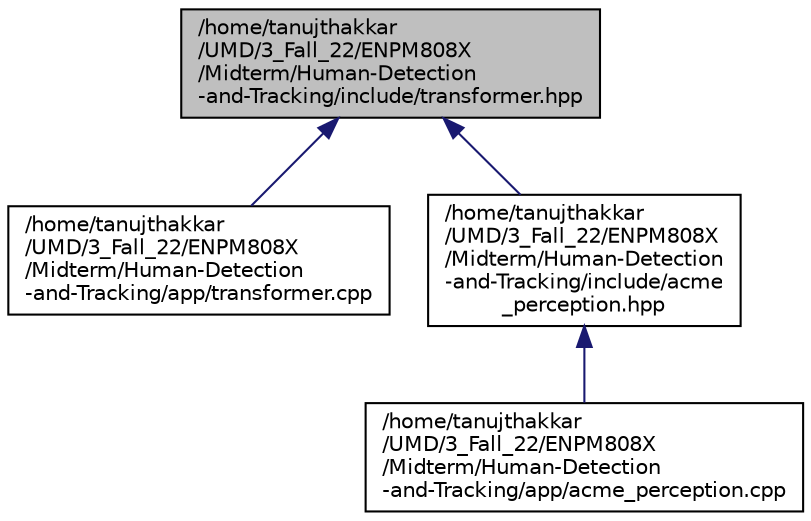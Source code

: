 digraph "/home/tanujthakkar/UMD/3_Fall_22/ENPM808X/Midterm/Human-Detection-and-Tracking/include/transformer.hpp"
{
 // LATEX_PDF_SIZE
  edge [fontname="Helvetica",fontsize="10",labelfontname="Helvetica",labelfontsize="10"];
  node [fontname="Helvetica",fontsize="10",shape=record];
  Node1 [label="/home/tanujthakkar\l/UMD/3_Fall_22/ENPM808X\l/Midterm/Human-Detection\l-and-Tracking/include/transformer.hpp",height=0.2,width=0.4,color="black", fillcolor="grey75", style="filled", fontcolor="black",tooltip="header file for Transformer class"];
  Node1 -> Node2 [dir="back",color="midnightblue",fontsize="10",style="solid"];
  Node2 [label="/home/tanujthakkar\l/UMD/3_Fall_22/ENPM808X\l/Midterm/Human-Detection\l-and-Tracking/app/transformer.cpp",height=0.2,width=0.4,color="black", fillcolor="white", style="filled",URL="$transformer_8cpp.html",tooltip="source file for Transformer class"];
  Node1 -> Node3 [dir="back",color="midnightblue",fontsize="10",style="solid"];
  Node3 [label="/home/tanujthakkar\l/UMD/3_Fall_22/ENPM808X\l/Midterm/Human-Detection\l-and-Tracking/include/acme\l_perception.hpp",height=0.2,width=0.4,color="black", fillcolor="white", style="filled",URL="$acme__perception_8hpp.html",tooltip="header file for Tracker class"];
  Node3 -> Node4 [dir="back",color="midnightblue",fontsize="10",style="solid"];
  Node4 [label="/home/tanujthakkar\l/UMD/3_Fall_22/ENPM808X\l/Midterm/Human-Detection\l-and-Tracking/app/acme_perception.cpp",height=0.2,width=0.4,color="black", fillcolor="white", style="filled",URL="$acme__perception_8cpp.html",tooltip="file containing AcmePerception definition"];
}
